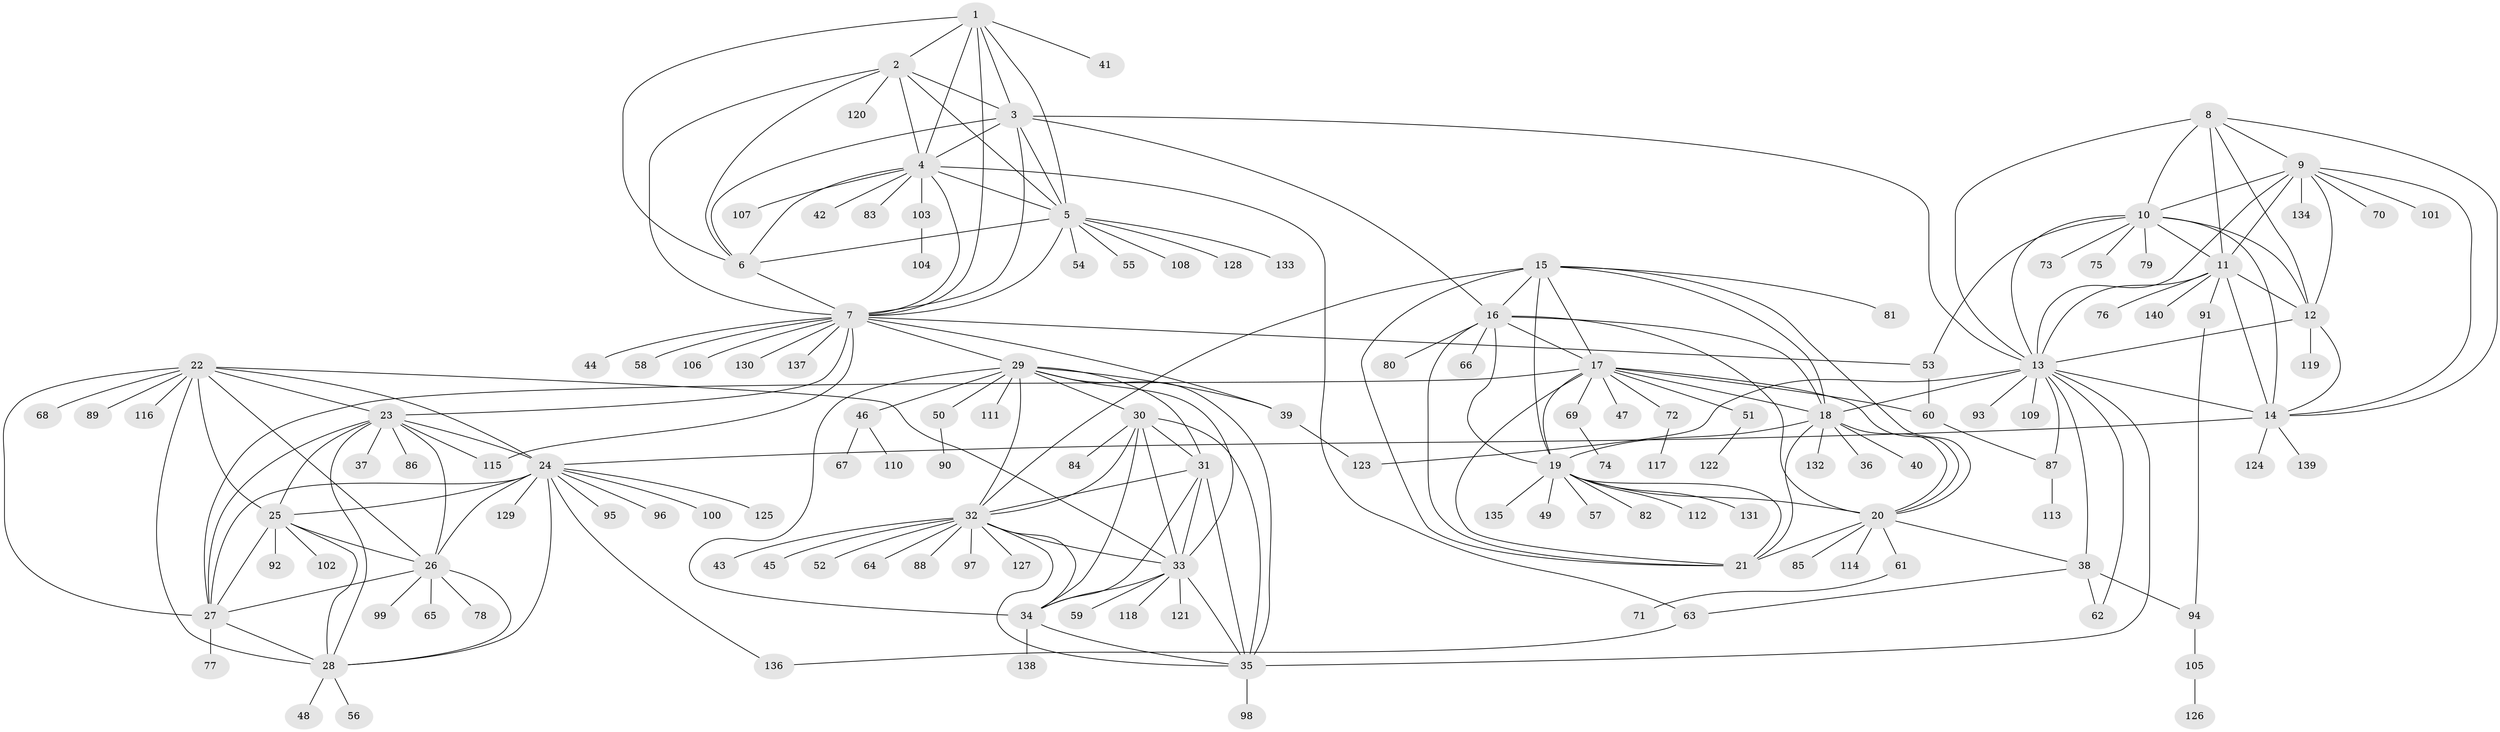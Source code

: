 // coarse degree distribution, {14: 0.017857142857142856, 7: 0.03571428571428571, 9: 0.026785714285714284, 8: 0.044642857142857144, 4: 0.026785714285714284, 6: 0.044642857142857144, 16: 0.008928571428571428, 11: 0.026785714285714284, 10: 0.008928571428571428, 5: 0.008928571428571428, 1: 0.6428571428571429, 3: 0.044642857142857144, 2: 0.0625}
// Generated by graph-tools (version 1.1) at 2025/52/02/27/25 19:52:22]
// undirected, 140 vertices, 231 edges
graph export_dot {
graph [start="1"]
  node [color=gray90,style=filled];
  1;
  2;
  3;
  4;
  5;
  6;
  7;
  8;
  9;
  10;
  11;
  12;
  13;
  14;
  15;
  16;
  17;
  18;
  19;
  20;
  21;
  22;
  23;
  24;
  25;
  26;
  27;
  28;
  29;
  30;
  31;
  32;
  33;
  34;
  35;
  36;
  37;
  38;
  39;
  40;
  41;
  42;
  43;
  44;
  45;
  46;
  47;
  48;
  49;
  50;
  51;
  52;
  53;
  54;
  55;
  56;
  57;
  58;
  59;
  60;
  61;
  62;
  63;
  64;
  65;
  66;
  67;
  68;
  69;
  70;
  71;
  72;
  73;
  74;
  75;
  76;
  77;
  78;
  79;
  80;
  81;
  82;
  83;
  84;
  85;
  86;
  87;
  88;
  89;
  90;
  91;
  92;
  93;
  94;
  95;
  96;
  97;
  98;
  99;
  100;
  101;
  102;
  103;
  104;
  105;
  106;
  107;
  108;
  109;
  110;
  111;
  112;
  113;
  114;
  115;
  116;
  117;
  118;
  119;
  120;
  121;
  122;
  123;
  124;
  125;
  126;
  127;
  128;
  129;
  130;
  131;
  132;
  133;
  134;
  135;
  136;
  137;
  138;
  139;
  140;
  1 -- 2;
  1 -- 3;
  1 -- 4;
  1 -- 5;
  1 -- 6;
  1 -- 7;
  1 -- 41;
  2 -- 3;
  2 -- 4;
  2 -- 5;
  2 -- 6;
  2 -- 7;
  2 -- 120;
  3 -- 4;
  3 -- 5;
  3 -- 6;
  3 -- 7;
  3 -- 13;
  3 -- 16;
  4 -- 5;
  4 -- 6;
  4 -- 7;
  4 -- 42;
  4 -- 63;
  4 -- 83;
  4 -- 103;
  4 -- 107;
  5 -- 6;
  5 -- 7;
  5 -- 54;
  5 -- 55;
  5 -- 108;
  5 -- 128;
  5 -- 133;
  6 -- 7;
  7 -- 23;
  7 -- 29;
  7 -- 39;
  7 -- 44;
  7 -- 53;
  7 -- 58;
  7 -- 106;
  7 -- 115;
  7 -- 130;
  7 -- 137;
  8 -- 9;
  8 -- 10;
  8 -- 11;
  8 -- 12;
  8 -- 13;
  8 -- 14;
  9 -- 10;
  9 -- 11;
  9 -- 12;
  9 -- 13;
  9 -- 14;
  9 -- 70;
  9 -- 101;
  9 -- 134;
  10 -- 11;
  10 -- 12;
  10 -- 13;
  10 -- 14;
  10 -- 53;
  10 -- 73;
  10 -- 75;
  10 -- 79;
  11 -- 12;
  11 -- 13;
  11 -- 14;
  11 -- 76;
  11 -- 91;
  11 -- 140;
  12 -- 13;
  12 -- 14;
  12 -- 119;
  13 -- 14;
  13 -- 18;
  13 -- 35;
  13 -- 38;
  13 -- 62;
  13 -- 87;
  13 -- 93;
  13 -- 109;
  13 -- 123;
  14 -- 24;
  14 -- 124;
  14 -- 139;
  15 -- 16;
  15 -- 17;
  15 -- 18;
  15 -- 19;
  15 -- 20;
  15 -- 21;
  15 -- 32;
  15 -- 81;
  16 -- 17;
  16 -- 18;
  16 -- 19;
  16 -- 20;
  16 -- 21;
  16 -- 66;
  16 -- 80;
  17 -- 18;
  17 -- 19;
  17 -- 20;
  17 -- 21;
  17 -- 27;
  17 -- 47;
  17 -- 51;
  17 -- 60;
  17 -- 69;
  17 -- 72;
  18 -- 19;
  18 -- 20;
  18 -- 21;
  18 -- 36;
  18 -- 40;
  18 -- 132;
  19 -- 20;
  19 -- 21;
  19 -- 49;
  19 -- 57;
  19 -- 82;
  19 -- 112;
  19 -- 131;
  19 -- 135;
  20 -- 21;
  20 -- 38;
  20 -- 61;
  20 -- 85;
  20 -- 114;
  22 -- 23;
  22 -- 24;
  22 -- 25;
  22 -- 26;
  22 -- 27;
  22 -- 28;
  22 -- 33;
  22 -- 68;
  22 -- 89;
  22 -- 116;
  23 -- 24;
  23 -- 25;
  23 -- 26;
  23 -- 27;
  23 -- 28;
  23 -- 37;
  23 -- 86;
  23 -- 115;
  24 -- 25;
  24 -- 26;
  24 -- 27;
  24 -- 28;
  24 -- 95;
  24 -- 96;
  24 -- 100;
  24 -- 125;
  24 -- 129;
  24 -- 136;
  25 -- 26;
  25 -- 27;
  25 -- 28;
  25 -- 92;
  25 -- 102;
  26 -- 27;
  26 -- 28;
  26 -- 65;
  26 -- 78;
  26 -- 99;
  27 -- 28;
  27 -- 77;
  28 -- 48;
  28 -- 56;
  29 -- 30;
  29 -- 31;
  29 -- 32;
  29 -- 33;
  29 -- 34;
  29 -- 35;
  29 -- 39;
  29 -- 46;
  29 -- 50;
  29 -- 111;
  30 -- 31;
  30 -- 32;
  30 -- 33;
  30 -- 34;
  30 -- 35;
  30 -- 84;
  31 -- 32;
  31 -- 33;
  31 -- 34;
  31 -- 35;
  32 -- 33;
  32 -- 34;
  32 -- 35;
  32 -- 43;
  32 -- 45;
  32 -- 52;
  32 -- 64;
  32 -- 88;
  32 -- 97;
  32 -- 127;
  33 -- 34;
  33 -- 35;
  33 -- 59;
  33 -- 118;
  33 -- 121;
  34 -- 35;
  34 -- 138;
  35 -- 98;
  38 -- 62;
  38 -- 63;
  38 -- 94;
  39 -- 123;
  46 -- 67;
  46 -- 110;
  50 -- 90;
  51 -- 122;
  53 -- 60;
  60 -- 87;
  61 -- 71;
  63 -- 136;
  69 -- 74;
  72 -- 117;
  87 -- 113;
  91 -- 94;
  94 -- 105;
  103 -- 104;
  105 -- 126;
}
